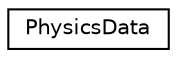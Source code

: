 digraph "Graphical Class Hierarchy"
{
  edge [fontname="Helvetica",fontsize="10",labelfontname="Helvetica",labelfontsize="10"];
  node [fontname="Helvetica",fontsize="10",shape=record];
  rankdir="LR";
  Node0 [label="PhysicsData",height=0.2,width=0.4,color="black", fillcolor="white", style="filled",URL="$classPhysicsData.html"];
}
